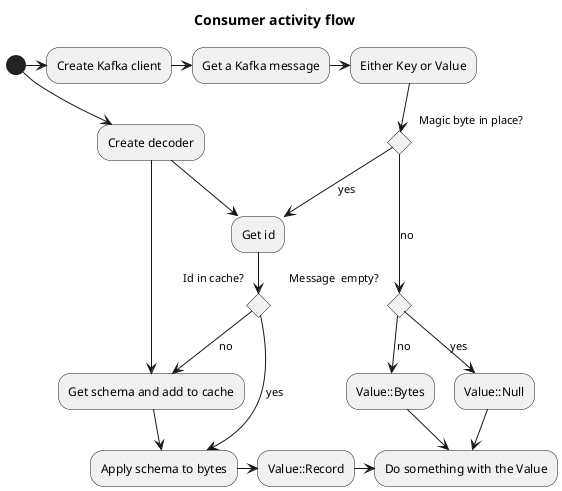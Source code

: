 @startuml
title Consumer activity flow

(*) -> "Create decoder"
(*) -> "Create Kafka client"
"Create Kafka client" -> "Get a Kafka message"
"Get a Kafka message" -> "Either Key or Value"

if "Magic byte in place?" then
  -->[yes] "Get id"
  if "Id in cache?" then
  -> [yes] "Apply schema to bytes"
  else
  --> [no] "Get schema and add to cache"
  "Get schema and add to cache" --> "Apply schema to bytes"
  endif
else
  -->[no] if "Message  empty?" then
    --> [yes] "Value::Null"
  else
    -->[no] "Value::Bytes"
  endif
endif

"Create decoder" --> "Get schema and add to cache"
"Create decoder" --> "Get id"

"Apply schema to bytes" -> "Value::Record"
"Value::Record" -> "Do something with the Value"
"Value::Bytes" --> "Do something with the Value"
"Value::Null" --> "Do something with the Value"
@enduml